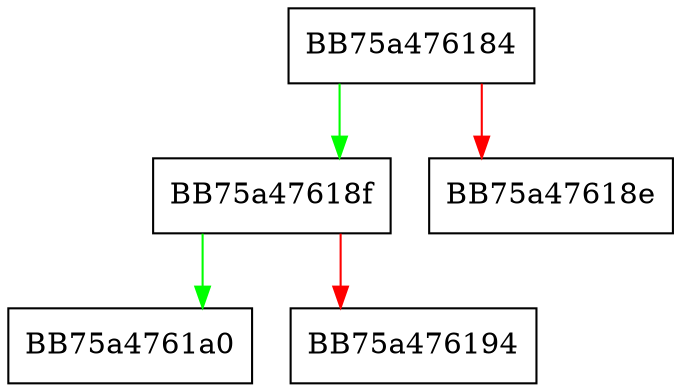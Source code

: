 digraph shrink_to_fit {
  node [shape="box"];
  graph [splines=ortho];
  BB75a476184 -> BB75a47618f [color="green"];
  BB75a476184 -> BB75a47618e [color="red"];
  BB75a47618f -> BB75a4761a0 [color="green"];
  BB75a47618f -> BB75a476194 [color="red"];
}